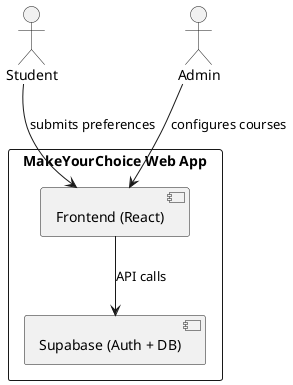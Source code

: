 @startuml
actor Student
actor Admin

rectangle "MakeYourChoice Web App" {
  component "Frontend (React)"
  component "Supabase (Auth + DB)"
}

Student --> "Frontend (React)" : submits preferences
Admin --> "Frontend (React)" : configures courses
"Frontend (React)" --> "Supabase (Auth + DB)" : API calls
@enduml
